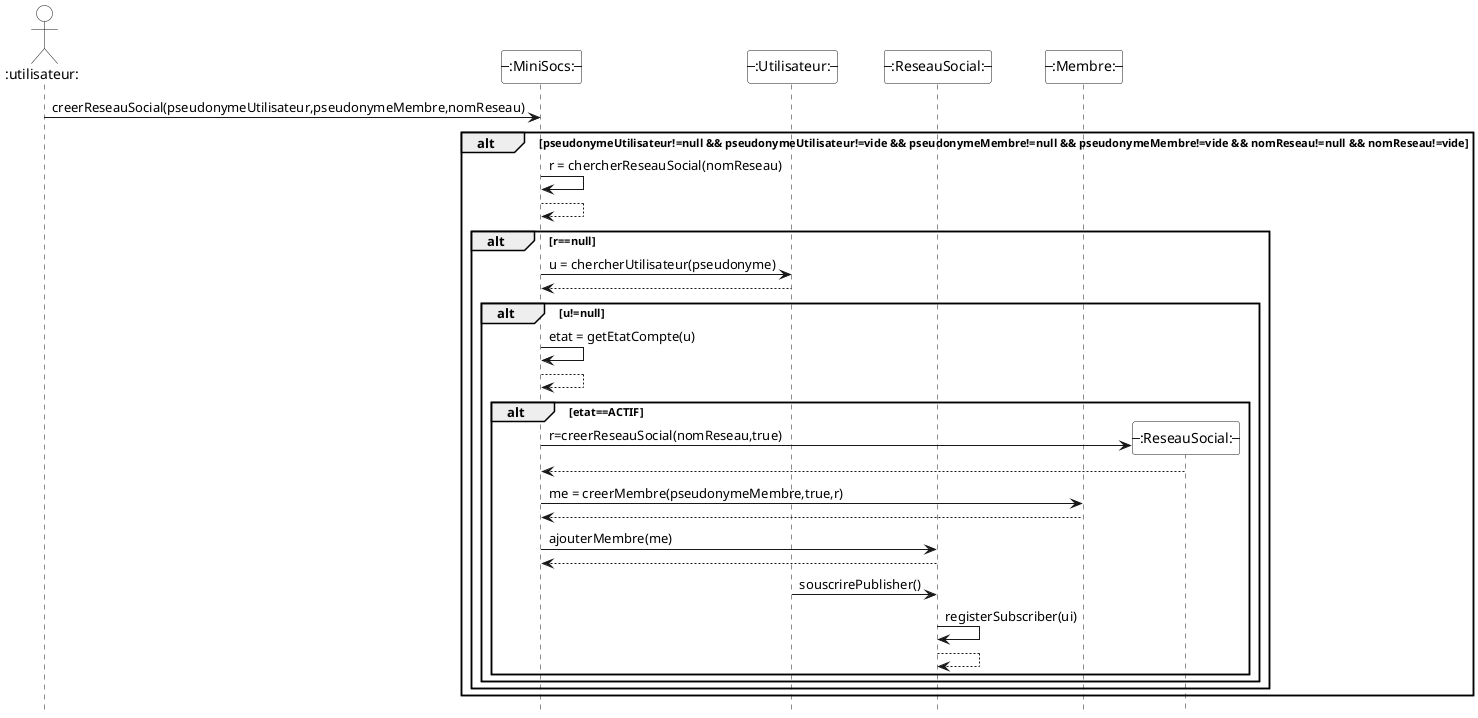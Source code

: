 @startuml
'Diagramme de séquence (PlantUML)'

'Configuration charte graphique'
hide footbox
skinparam sequenceParticipantBackgroundColor White
skinparam sequenceActorBackgroundColor White

'Déclaration des acteurs et des participants'
actor "--:utilisateur:--" as u
participant "--:MiniSocs:--" as m
participant "--:Utilisateur:--" as ui
participant "--:ReseauSocial:--" as r
participant "--:Membre:--" as me

u -> m: creerReseauSocial(pseudonymeUtilisateur,pseudonymeMembre,nomReseau)
alt pseudonymeUtilisateur!=null && pseudonymeUtilisateur!=vide && pseudonymeMembre!=null && pseudonymeMembre!=vide && nomReseau!=null && nomReseau!=vide
    m -> m: r = chercherReseauSocial(nomReseau)
    return
    alt r==null
        m -> ui: u = chercherUtilisateur(pseudonyme)
        return
        alt u!=null
            ' Modification: getEtatCompte() is now called on MiniSocs'
            m -> m: etat = getEtatCompte(u)
            return
            alt etat==ACTIF
                create "--:ReseauSocial:--" as R
                m -> R: r=creerReseauSocial(nomReseau,true)
                return
                m -> me: me = creerMembre(pseudonymeMembre,true,r)
                return
                ' Modification: ajouterMembre() is now shown as being initiated by MiniSocs'
                m -> r: ajouterMembre(me)
                return
                ' User subscribes to the ReseauSocial's publisher'
                ui -> r: souscrirePublisher()
                r -> r: registerSubscriber(ui)
                return
            end
        end
    end
end

@enduml

